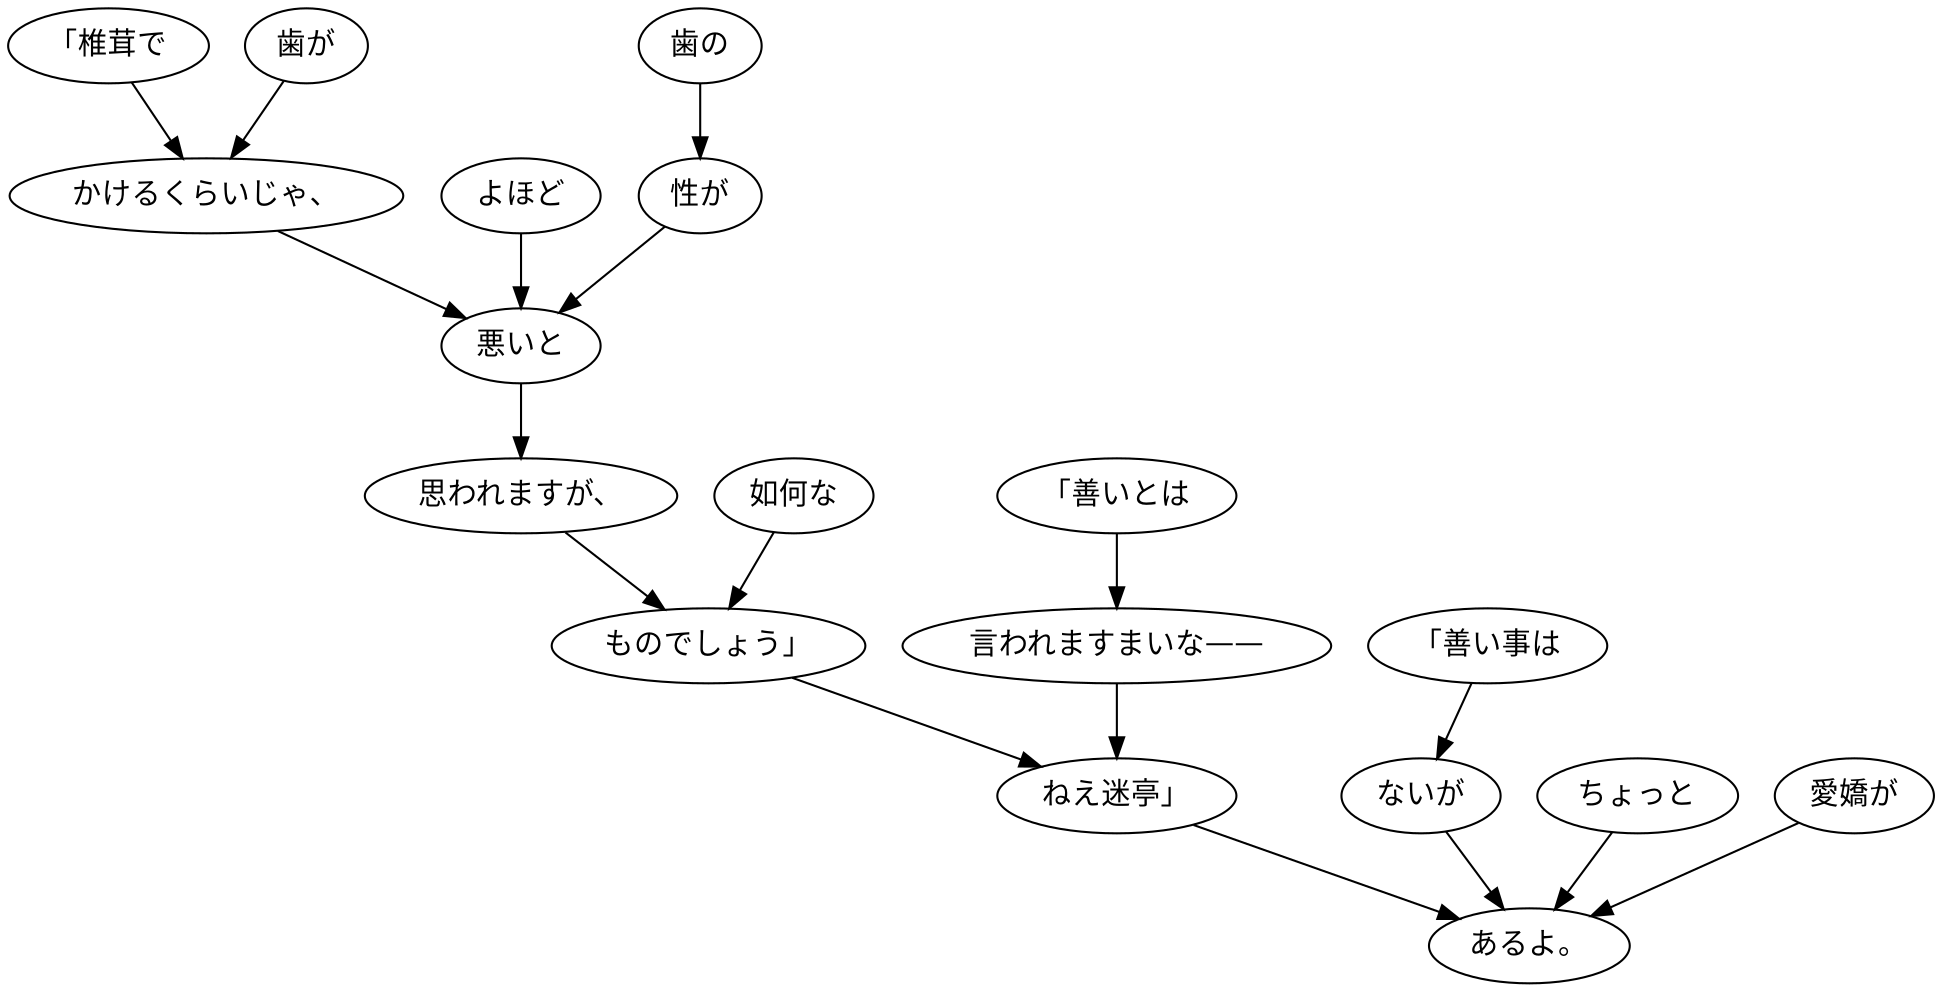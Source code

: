 digraph graph1686 {
	node0 [label="「椎茸で"];
	node1 [label="歯が"];
	node2 [label="かけるくらいじゃ、"];
	node3 [label="よほど"];
	node4 [label="歯の"];
	node5 [label="性が"];
	node6 [label="悪いと"];
	node7 [label="思われますが、"];
	node8 [label="如何な"];
	node9 [label="ものでしょう」"];
	node10 [label="「善いとは"];
	node11 [label="言われますまいな——"];
	node12 [label="ねえ迷亭」"];
	node13 [label="「善い事は"];
	node14 [label="ないが"];
	node15 [label="ちょっと"];
	node16 [label="愛嬌が"];
	node17 [label="あるよ。"];
	node0 -> node2;
	node1 -> node2;
	node2 -> node6;
	node3 -> node6;
	node4 -> node5;
	node5 -> node6;
	node6 -> node7;
	node7 -> node9;
	node8 -> node9;
	node9 -> node12;
	node10 -> node11;
	node11 -> node12;
	node12 -> node17;
	node13 -> node14;
	node14 -> node17;
	node15 -> node17;
	node16 -> node17;
}
